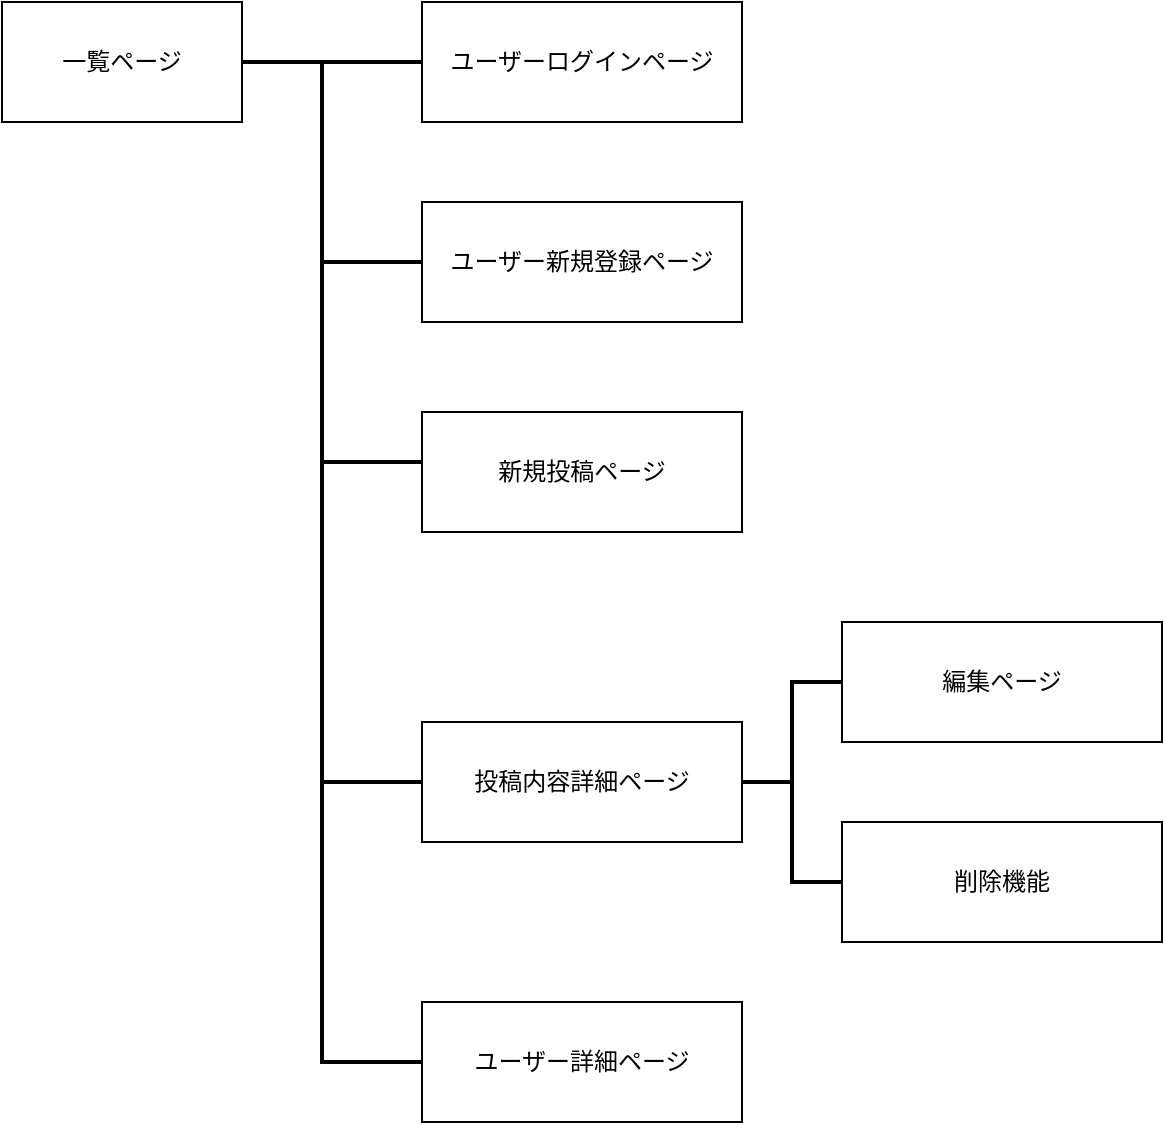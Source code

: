 <mxfile version="21.6.1" type="github">
  <diagram id="prtHgNgQTEPvFCAcTncT" name="Page-1">
    <mxGraphModel dx="880" dy="484" grid="1" gridSize="10" guides="1" tooltips="1" connect="1" arrows="1" fold="1" page="1" pageScale="1" pageWidth="827" pageHeight="1169" math="0" shadow="0">
      <root>
        <mxCell id="0" />
        <mxCell id="1" parent="0" />
        <mxCell id="Lvul272cgsA0bpO8FcA5-3" value="一覧ページ" style="rounded=0;whiteSpace=wrap;html=1;" vertex="1" parent="1">
          <mxGeometry x="30" y="80" width="120" height="60" as="geometry" />
        </mxCell>
        <mxCell id="Lvul272cgsA0bpO8FcA5-5" value="ユーザーログインページ" style="rounded=0;whiteSpace=wrap;html=1;" vertex="1" parent="1">
          <mxGeometry x="240" y="80" width="160" height="60" as="geometry" />
        </mxCell>
        <mxCell id="Lvul272cgsA0bpO8FcA5-8" value="ユーザー新規登録ページ" style="rounded=0;whiteSpace=wrap;html=1;" vertex="1" parent="1">
          <mxGeometry x="240" y="180" width="160" height="60" as="geometry" />
        </mxCell>
        <mxCell id="Lvul272cgsA0bpO8FcA5-11" style="edgeStyle=orthogonalEdgeStyle;rounded=0;orthogonalLoop=1;jettySize=auto;html=1;exitX=0.5;exitY=0;exitDx=0;exitDy=0;exitPerimeter=0;entryX=0.5;entryY=0;entryDx=0;entryDy=0;entryPerimeter=0;" edge="1" parent="1">
          <mxGeometry relative="1" as="geometry">
            <mxPoint x="225" y="260" as="sourcePoint" />
            <mxPoint x="225" y="260" as="targetPoint" />
          </mxGeometry>
        </mxCell>
        <mxCell id="Lvul272cgsA0bpO8FcA5-22" value="" style="line;strokeWidth=2;html=1;perimeter=backbonePerimeter;points=[];outlineConnect=0;" vertex="1" parent="1">
          <mxGeometry x="150" y="105" width="40" height="10" as="geometry" />
        </mxCell>
        <mxCell id="Lvul272cgsA0bpO8FcA5-28" value="新規投稿ページ" style="rounded=0;whiteSpace=wrap;html=1;" vertex="1" parent="1">
          <mxGeometry x="240" y="285" width="160" height="60" as="geometry" />
        </mxCell>
        <mxCell id="Lvul272cgsA0bpO8FcA5-29" value="投稿内容詳細ページ" style="rounded=0;whiteSpace=wrap;html=1;" vertex="1" parent="1">
          <mxGeometry x="240" y="440" width="160" height="60" as="geometry" />
        </mxCell>
        <mxCell id="Lvul272cgsA0bpO8FcA5-36" value="" style="strokeWidth=2;html=1;shape=mxgraph.flowchart.annotation_2;align=left;labelPosition=right;pointerEvents=1;" vertex="1" parent="1">
          <mxGeometry x="400" y="420" width="50" height="100" as="geometry" />
        </mxCell>
        <mxCell id="Lvul272cgsA0bpO8FcA5-37" value="編集ページ" style="rounded=0;whiteSpace=wrap;html=1;" vertex="1" parent="1">
          <mxGeometry x="450" y="390" width="160" height="60" as="geometry" />
        </mxCell>
        <mxCell id="Lvul272cgsA0bpO8FcA5-38" value="削除機能" style="rounded=0;whiteSpace=wrap;html=1;" vertex="1" parent="1">
          <mxGeometry x="450" y="490" width="160" height="60" as="geometry" />
        </mxCell>
        <mxCell id="Lvul272cgsA0bpO8FcA5-39" value="" style="strokeWidth=2;html=1;shape=mxgraph.flowchart.annotation_1;align=left;pointerEvents=1;" vertex="1" parent="1">
          <mxGeometry x="190" y="110" width="50" height="100" as="geometry" />
        </mxCell>
        <mxCell id="Lvul272cgsA0bpO8FcA5-40" value="" style="strokeWidth=2;html=1;shape=mxgraph.flowchart.annotation_1;align=left;pointerEvents=1;" vertex="1" parent="1">
          <mxGeometry x="190" y="210" width="50" height="100" as="geometry" />
        </mxCell>
        <mxCell id="Lvul272cgsA0bpO8FcA5-42" value="" style="strokeWidth=2;html=1;shape=mxgraph.flowchart.annotation_1;align=left;pointerEvents=1;" vertex="1" parent="1">
          <mxGeometry x="190" y="310" width="50" height="160" as="geometry" />
        </mxCell>
        <mxCell id="Lvul272cgsA0bpO8FcA5-44" value="ユーザー詳細ページ" style="rounded=0;whiteSpace=wrap;html=1;" vertex="1" parent="1">
          <mxGeometry x="240" y="580" width="160" height="60" as="geometry" />
        </mxCell>
        <mxCell id="Lvul272cgsA0bpO8FcA5-48" value="" style="strokeWidth=2;html=1;shape=mxgraph.flowchart.annotation_1;align=left;pointerEvents=1;" vertex="1" parent="1">
          <mxGeometry x="190" y="470" width="50" height="140" as="geometry" />
        </mxCell>
      </root>
    </mxGraphModel>
  </diagram>
</mxfile>
